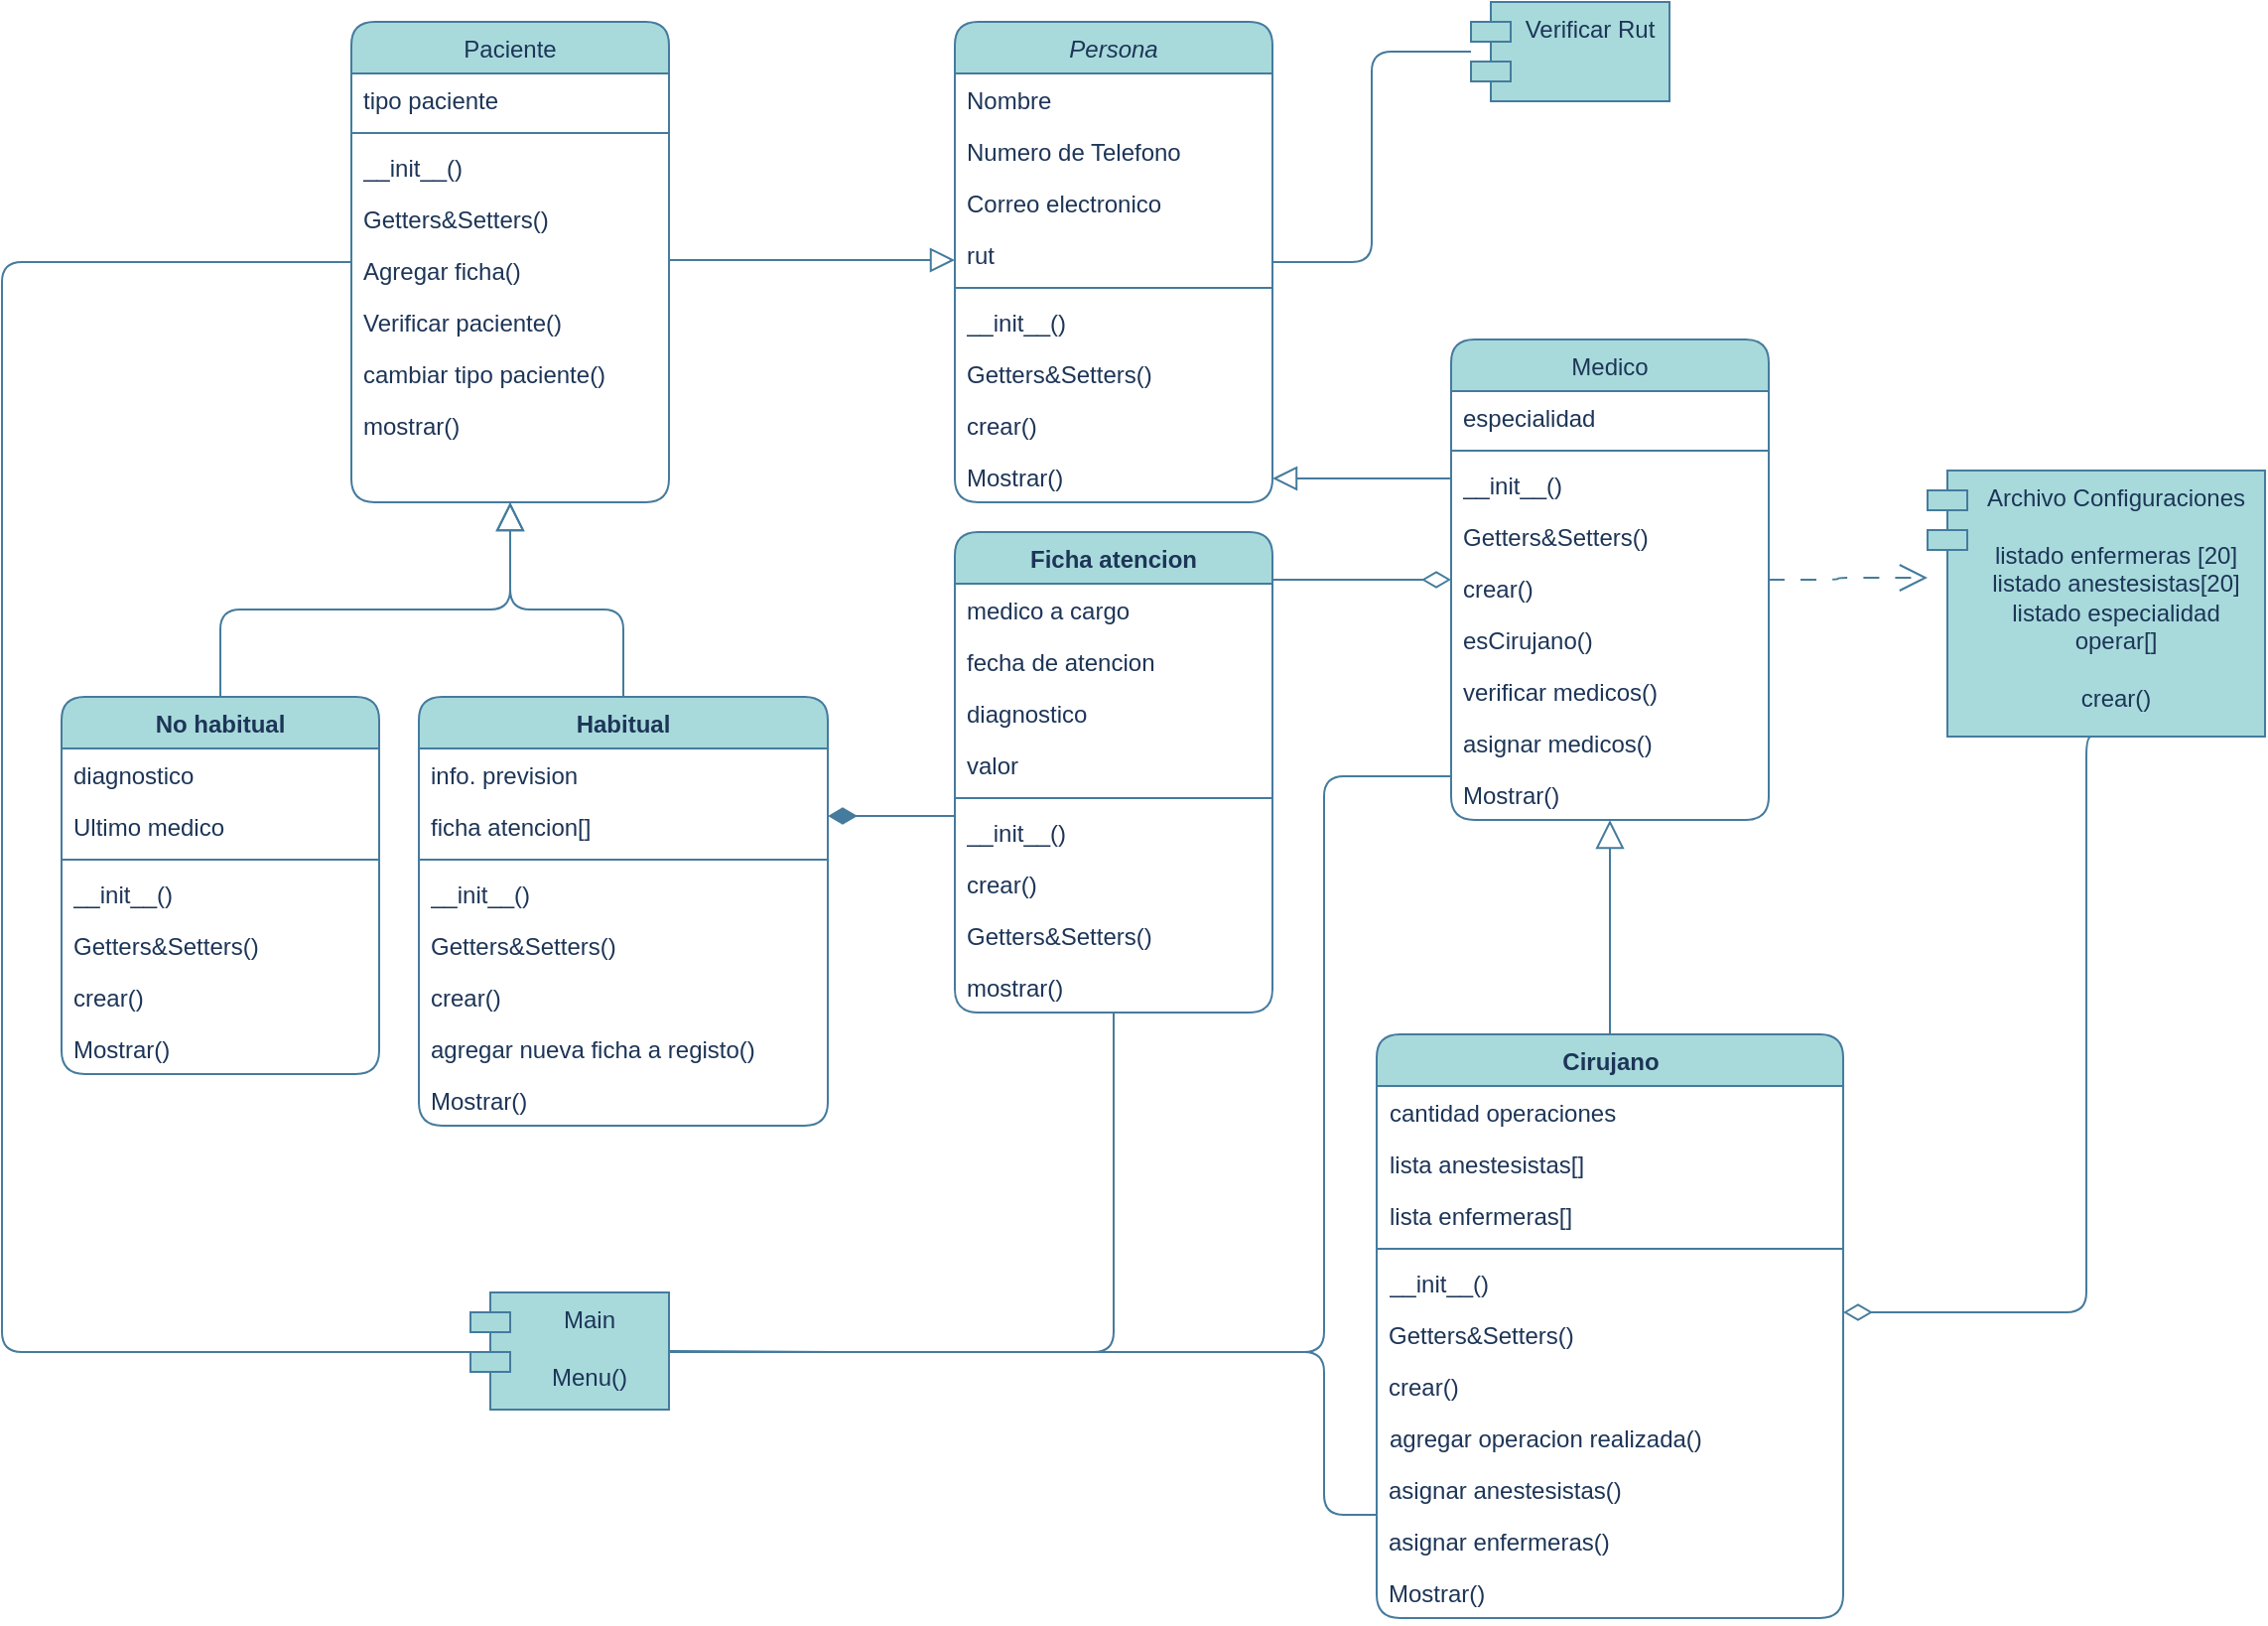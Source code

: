 <mxfile version="21.7.5" type="github">
  <diagram id="C5RBs43oDa-KdzZeNtuy" name="Page-1">
    <mxGraphModel dx="1687" dy="882" grid="1" gridSize="10" guides="1" tooltips="1" connect="1" arrows="1" fold="1" page="1" pageScale="1" pageWidth="1169" pageHeight="827" math="0" shadow="0">
      <root>
        <mxCell id="WIyWlLk6GJQsqaUBKTNV-0" />
        <mxCell id="WIyWlLk6GJQsqaUBKTNV-1" parent="WIyWlLk6GJQsqaUBKTNV-0" />
        <mxCell id="zkfFHV4jXpPFQw0GAbJ--0" value="Persona" style="swimlane;fontStyle=2;align=center;verticalAlign=top;childLayout=stackLayout;horizontal=1;startSize=26;horizontalStack=0;resizeParent=1;resizeLast=0;collapsible=1;marginBottom=0;rounded=1;shadow=0;strokeWidth=1;labelBackgroundColor=none;fillColor=#A8DADC;strokeColor=#457B9D;fontColor=#1D3557;" parent="WIyWlLk6GJQsqaUBKTNV-1" vertex="1">
          <mxGeometry x="490" y="20" width="160" height="242" as="geometry">
            <mxRectangle x="230" y="140" width="160" height="26" as="alternateBounds" />
          </mxGeometry>
        </mxCell>
        <mxCell id="zkfFHV4jXpPFQw0GAbJ--1" value="Nombre    " style="text;align=left;verticalAlign=top;spacingLeft=4;spacingRight=4;overflow=hidden;rotatable=0;points=[[0,0.5],[1,0.5]];portConstraint=eastwest;rounded=1;labelBackgroundColor=none;fontColor=#1D3557;" parent="zkfFHV4jXpPFQw0GAbJ--0" vertex="1">
          <mxGeometry y="26" width="160" height="26" as="geometry" />
        </mxCell>
        <mxCell id="zkfFHV4jXpPFQw0GAbJ--2" value="Numero de Telefono" style="text;align=left;verticalAlign=top;spacingLeft=4;spacingRight=4;overflow=hidden;rotatable=0;points=[[0,0.5],[1,0.5]];portConstraint=eastwest;rounded=1;shadow=0;html=0;labelBackgroundColor=none;fontColor=#1D3557;" parent="zkfFHV4jXpPFQw0GAbJ--0" vertex="1">
          <mxGeometry y="52" width="160" height="26" as="geometry" />
        </mxCell>
        <mxCell id="zkfFHV4jXpPFQw0GAbJ--3" value="Correo electronico" style="text;align=left;verticalAlign=top;spacingLeft=4;spacingRight=4;overflow=hidden;rotatable=0;points=[[0,0.5],[1,0.5]];portConstraint=eastwest;rounded=1;shadow=0;html=0;labelBackgroundColor=none;fontColor=#1D3557;" parent="zkfFHV4jXpPFQw0GAbJ--0" vertex="1">
          <mxGeometry y="78" width="160" height="26" as="geometry" />
        </mxCell>
        <mxCell id="pYKQOCuEUi8l5EbjjRSu-1" value="rut" style="text;align=left;verticalAlign=top;spacingLeft=4;spacingRight=4;overflow=hidden;rotatable=0;points=[[0,0.5],[1,0.5]];portConstraint=eastwest;rounded=1;labelBackgroundColor=none;fontColor=#1D3557;" parent="zkfFHV4jXpPFQw0GAbJ--0" vertex="1">
          <mxGeometry y="104" width="160" height="26" as="geometry" />
        </mxCell>
        <mxCell id="zkfFHV4jXpPFQw0GAbJ--4" value="" style="line;html=1;strokeWidth=1;align=left;verticalAlign=middle;spacingTop=-1;spacingLeft=3;spacingRight=3;rotatable=0;labelPosition=right;points=[];portConstraint=eastwest;rounded=1;labelBackgroundColor=none;fillColor=#A8DADC;strokeColor=#457B9D;fontColor=#1D3557;" parent="zkfFHV4jXpPFQw0GAbJ--0" vertex="1">
          <mxGeometry y="130" width="160" height="8" as="geometry" />
        </mxCell>
        <mxCell id="o-TECkfM5L4CXHWmOP0B-15" value="__init__()" style="text;strokeColor=none;fillColor=none;align=left;verticalAlign=top;spacingLeft=4;spacingRight=4;overflow=hidden;rotatable=0;points=[[0,0.5],[1,0.5]];portConstraint=eastwest;whiteSpace=wrap;html=1;rounded=1;labelBackgroundColor=none;fontColor=#1D3557;" vertex="1" parent="zkfFHV4jXpPFQw0GAbJ--0">
          <mxGeometry y="138" width="160" height="26" as="geometry" />
        </mxCell>
        <mxCell id="o-TECkfM5L4CXHWmOP0B-19" value="Getters&amp;Setters()" style="text;align=left;verticalAlign=top;spacingLeft=4;spacingRight=4;overflow=hidden;rotatable=0;points=[[0,0.5],[1,0.5]];portConstraint=eastwest;rounded=1;labelBackgroundColor=none;fontColor=#1D3557;" vertex="1" parent="zkfFHV4jXpPFQw0GAbJ--0">
          <mxGeometry y="164" width="160" height="26" as="geometry" />
        </mxCell>
        <mxCell id="pYKQOCuEUi8l5EbjjRSu-0" value="crear()" style="text;align=left;verticalAlign=top;spacingLeft=4;spacingRight=4;overflow=hidden;rotatable=0;points=[[0,0.5],[1,0.5]];portConstraint=eastwest;rounded=1;labelBackgroundColor=none;fontColor=#1D3557;" parent="zkfFHV4jXpPFQw0GAbJ--0" vertex="1">
          <mxGeometry y="190" width="160" height="26" as="geometry" />
        </mxCell>
        <mxCell id="zkfFHV4jXpPFQw0GAbJ--5" value="Mostrar()" style="text;align=left;verticalAlign=top;spacingLeft=4;spacingRight=4;overflow=hidden;rotatable=0;points=[[0,0.5],[1,0.5]];portConstraint=eastwest;rounded=1;labelBackgroundColor=none;fontColor=#1D3557;" parent="zkfFHV4jXpPFQw0GAbJ--0" vertex="1">
          <mxGeometry y="216" width="160" height="26" as="geometry" />
        </mxCell>
        <mxCell id="o-TECkfM5L4CXHWmOP0B-36" style="edgeStyle=orthogonalEdgeStyle;rounded=1;orthogonalLoop=1;jettySize=auto;html=1;strokeColor=#457B9D;fontColor=#1D3557;fillColor=#A8DADC;endArrow=none;endFill=0;" edge="1" parent="WIyWlLk6GJQsqaUBKTNV-1" source="zkfFHV4jXpPFQw0GAbJ--6" target="o-TECkfM5L4CXHWmOP0B-21">
          <mxGeometry relative="1" as="geometry">
            <Array as="points">
              <mxPoint x="10" y="141" />
              <mxPoint x="10" y="690" />
            </Array>
          </mxGeometry>
        </mxCell>
        <mxCell id="zkfFHV4jXpPFQw0GAbJ--6" value="Paciente" style="swimlane;fontStyle=0;align=center;verticalAlign=top;childLayout=stackLayout;horizontal=1;startSize=26;horizontalStack=0;resizeParent=1;resizeLast=0;collapsible=1;marginBottom=0;rounded=1;shadow=0;strokeWidth=1;labelBackgroundColor=none;fillColor=#A8DADC;strokeColor=#457B9D;fontColor=#1D3557;" parent="WIyWlLk6GJQsqaUBKTNV-1" vertex="1">
          <mxGeometry x="186" y="20" width="160" height="242" as="geometry">
            <mxRectangle x="130" y="380" width="160" height="26" as="alternateBounds" />
          </mxGeometry>
        </mxCell>
        <mxCell id="zkfFHV4jXpPFQw0GAbJ--7" value="tipo paciente" style="text;align=left;verticalAlign=top;spacingLeft=4;spacingRight=4;overflow=hidden;rotatable=0;points=[[0,0.5],[1,0.5]];portConstraint=eastwest;rounded=1;labelBackgroundColor=none;fontColor=#1D3557;" parent="zkfFHV4jXpPFQw0GAbJ--6" vertex="1">
          <mxGeometry y="26" width="160" height="26" as="geometry" />
        </mxCell>
        <mxCell id="zkfFHV4jXpPFQw0GAbJ--9" value="" style="line;html=1;strokeWidth=1;align=left;verticalAlign=middle;spacingTop=-1;spacingLeft=3;spacingRight=3;rotatable=0;labelPosition=right;points=[];portConstraint=eastwest;rounded=1;labelBackgroundColor=none;fillColor=#A8DADC;strokeColor=#457B9D;fontColor=#1D3557;" parent="zkfFHV4jXpPFQw0GAbJ--6" vertex="1">
          <mxGeometry y="52" width="160" height="8" as="geometry" />
        </mxCell>
        <mxCell id="o-TECkfM5L4CXHWmOP0B-6" value="__init__()" style="text;strokeColor=none;fillColor=none;align=left;verticalAlign=top;spacingLeft=4;spacingRight=4;overflow=hidden;rotatable=0;points=[[0,0.5],[1,0.5]];portConstraint=eastwest;whiteSpace=wrap;html=1;rounded=1;labelBackgroundColor=none;fontColor=#1D3557;" vertex="1" parent="zkfFHV4jXpPFQw0GAbJ--6">
          <mxGeometry y="60" width="160" height="26" as="geometry" />
        </mxCell>
        <mxCell id="o-TECkfM5L4CXHWmOP0B-5" value="Getters&amp;amp;Setters()" style="text;strokeColor=none;fillColor=none;align=left;verticalAlign=top;spacingLeft=4;spacingRight=4;overflow=hidden;rotatable=0;points=[[0,0.5],[1,0.5]];portConstraint=eastwest;whiteSpace=wrap;html=1;rounded=1;labelBackgroundColor=none;fontColor=#1D3557;" vertex="1" parent="zkfFHV4jXpPFQw0GAbJ--6">
          <mxGeometry y="86" width="160" height="26" as="geometry" />
        </mxCell>
        <mxCell id="o-TECkfM5L4CXHWmOP0B-3" value="Agregar ficha()" style="text;strokeColor=none;fillColor=none;align=left;verticalAlign=top;spacingLeft=4;spacingRight=4;overflow=hidden;rotatable=0;points=[[0,0.5],[1,0.5]];portConstraint=eastwest;whiteSpace=wrap;html=1;rounded=1;labelBackgroundColor=none;fontColor=#1D3557;" vertex="1" parent="zkfFHV4jXpPFQw0GAbJ--6">
          <mxGeometry y="112" width="160" height="26" as="geometry" />
        </mxCell>
        <mxCell id="o-TECkfM5L4CXHWmOP0B-4" value="Verificar paciente()" style="text;strokeColor=none;fillColor=none;align=left;verticalAlign=top;spacingLeft=4;spacingRight=4;overflow=hidden;rotatable=0;points=[[0,0.5],[1,0.5]];portConstraint=eastwest;whiteSpace=wrap;html=1;rounded=1;labelBackgroundColor=none;fontColor=#1D3557;" vertex="1" parent="zkfFHV4jXpPFQw0GAbJ--6">
          <mxGeometry y="138" width="160" height="26" as="geometry" />
        </mxCell>
        <mxCell id="o-TECkfM5L4CXHWmOP0B-2" value="cambiar tipo paciente()" style="text;strokeColor=none;fillColor=none;align=left;verticalAlign=top;spacingLeft=4;spacingRight=4;overflow=hidden;rotatable=0;points=[[0,0.5],[1,0.5]];portConstraint=eastwest;whiteSpace=wrap;html=1;rounded=1;labelBackgroundColor=none;fontColor=#1D3557;" vertex="1" parent="zkfFHV4jXpPFQw0GAbJ--6">
          <mxGeometry y="164" width="160" height="26" as="geometry" />
        </mxCell>
        <mxCell id="pYKQOCuEUi8l5EbjjRSu-11" value="mostrar()" style="text;strokeColor=none;fillColor=none;align=left;verticalAlign=top;spacingLeft=4;spacingRight=4;overflow=hidden;rotatable=0;points=[[0,0.5],[1,0.5]];portConstraint=eastwest;whiteSpace=wrap;html=1;rounded=1;labelBackgroundColor=none;fontColor=#1D3557;" parent="zkfFHV4jXpPFQw0GAbJ--6" vertex="1">
          <mxGeometry y="190" width="160" height="26" as="geometry" />
        </mxCell>
        <mxCell id="zkfFHV4jXpPFQw0GAbJ--12" value="" style="endArrow=block;endSize=10;endFill=0;shadow=0;strokeWidth=1;rounded=1;edgeStyle=elbowEdgeStyle;elbow=vertical;labelBackgroundColor=none;strokeColor=#457B9D;fontColor=default;" parent="WIyWlLk6GJQsqaUBKTNV-1" source="zkfFHV4jXpPFQw0GAbJ--6" target="zkfFHV4jXpPFQw0GAbJ--0" edge="1">
          <mxGeometry width="160" relative="1" as="geometry">
            <mxPoint x="356" y="203" as="sourcePoint" />
            <mxPoint x="356" y="203" as="targetPoint" />
            <Array as="points">
              <mxPoint x="410" y="140" />
              <mxPoint x="426" y="250" />
            </Array>
          </mxGeometry>
        </mxCell>
        <mxCell id="o-TECkfM5L4CXHWmOP0B-24" style="edgeStyle=orthogonalEdgeStyle;rounded=1;orthogonalLoop=1;jettySize=auto;html=1;strokeColor=#457B9D;fontColor=default;fillColor=#A8DADC;dashed=1;dashPattern=8 8;endArrow=open;endFill=0;endSize=12;labelBackgroundColor=none;" edge="1" parent="WIyWlLk6GJQsqaUBKTNV-1" source="zkfFHV4jXpPFQw0GAbJ--13" target="o-TECkfM5L4CXHWmOP0B-22">
          <mxGeometry relative="1" as="geometry">
            <Array as="points">
              <mxPoint x="935" y="301" />
              <mxPoint x="935" y="300" />
            </Array>
          </mxGeometry>
        </mxCell>
        <mxCell id="o-TECkfM5L4CXHWmOP0B-39" style="edgeStyle=orthogonalEdgeStyle;rounded=1;orthogonalLoop=1;jettySize=auto;html=1;strokeColor=#457B9D;fontColor=#1D3557;fillColor=#A8DADC;endArrow=none;endFill=0;" edge="1" parent="WIyWlLk6GJQsqaUBKTNV-1" source="zkfFHV4jXpPFQw0GAbJ--13" target="o-TECkfM5L4CXHWmOP0B-21">
          <mxGeometry relative="1" as="geometry">
            <Array as="points">
              <mxPoint x="676" y="400" />
              <mxPoint x="676" y="690" />
            </Array>
          </mxGeometry>
        </mxCell>
        <mxCell id="zkfFHV4jXpPFQw0GAbJ--13" value="Medico" style="swimlane;fontStyle=0;align=center;verticalAlign=top;childLayout=stackLayout;horizontal=1;startSize=26;horizontalStack=0;resizeParent=1;resizeLast=0;collapsible=1;marginBottom=0;rounded=1;shadow=0;strokeWidth=1;labelBackgroundColor=none;fillColor=#A8DADC;strokeColor=#457B9D;fontColor=#1D3557;" parent="WIyWlLk6GJQsqaUBKTNV-1" vertex="1">
          <mxGeometry x="740" y="180" width="160" height="242" as="geometry">
            <mxRectangle x="340" y="380" width="170" height="26" as="alternateBounds" />
          </mxGeometry>
        </mxCell>
        <mxCell id="zkfFHV4jXpPFQw0GAbJ--14" value="especialidad" style="text;align=left;verticalAlign=top;spacingLeft=4;spacingRight=4;overflow=hidden;rotatable=0;points=[[0,0.5],[1,0.5]];portConstraint=eastwest;rounded=1;labelBackgroundColor=none;fontColor=#1D3557;" parent="zkfFHV4jXpPFQw0GAbJ--13" vertex="1">
          <mxGeometry y="26" width="160" height="26" as="geometry" />
        </mxCell>
        <mxCell id="zkfFHV4jXpPFQw0GAbJ--15" value="" style="line;html=1;strokeWidth=1;align=left;verticalAlign=middle;spacingTop=-1;spacingLeft=3;spacingRight=3;rotatable=0;labelPosition=right;points=[];portConstraint=eastwest;rounded=1;labelBackgroundColor=none;fillColor=#A8DADC;strokeColor=#457B9D;fontColor=#1D3557;" parent="zkfFHV4jXpPFQw0GAbJ--13" vertex="1">
          <mxGeometry y="52" width="160" height="8" as="geometry" />
        </mxCell>
        <mxCell id="o-TECkfM5L4CXHWmOP0B-13" value="__init__()" style="text;strokeColor=none;fillColor=none;align=left;verticalAlign=top;spacingLeft=4;spacingRight=4;overflow=hidden;rotatable=0;points=[[0,0.5],[1,0.5]];portConstraint=eastwest;whiteSpace=wrap;html=1;rounded=1;labelBackgroundColor=none;fontColor=#1D3557;" vertex="1" parent="zkfFHV4jXpPFQw0GAbJ--13">
          <mxGeometry y="60" width="160" height="26" as="geometry" />
        </mxCell>
        <mxCell id="o-TECkfM5L4CXHWmOP0B-18" value="Getters&amp;Setters()" style="text;align=left;verticalAlign=top;spacingLeft=4;spacingRight=4;overflow=hidden;rotatable=0;points=[[0,0.5],[1,0.5]];portConstraint=eastwest;rounded=1;labelBackgroundColor=none;fontColor=#1D3557;" vertex="1" parent="zkfFHV4jXpPFQw0GAbJ--13">
          <mxGeometry y="86" width="160" height="26" as="geometry" />
        </mxCell>
        <mxCell id="pYKQOCuEUi8l5EbjjRSu-61" value="crear()" style="text;align=left;verticalAlign=top;spacingLeft=4;spacingRight=4;overflow=hidden;rotatable=0;points=[[0,0.5],[1,0.5]];portConstraint=eastwest;rounded=1;labelBackgroundColor=none;fontColor=#1D3557;" parent="zkfFHV4jXpPFQw0GAbJ--13" vertex="1">
          <mxGeometry y="112" width="160" height="26" as="geometry" />
        </mxCell>
        <mxCell id="pYKQOCuEUi8l5EbjjRSu-53" value="esCirujano()" style="text;strokeColor=none;fillColor=none;align=left;verticalAlign=top;spacingLeft=4;spacingRight=4;overflow=hidden;rotatable=0;points=[[0,0.5],[1,0.5]];portConstraint=eastwest;whiteSpace=wrap;html=1;rounded=1;labelBackgroundColor=none;fontColor=#1D3557;" parent="zkfFHV4jXpPFQw0GAbJ--13" vertex="1">
          <mxGeometry y="138" width="160" height="26" as="geometry" />
        </mxCell>
        <mxCell id="o-TECkfM5L4CXHWmOP0B-25" value="verificar medicos()" style="text;align=left;verticalAlign=top;spacingLeft=4;spacingRight=4;overflow=hidden;rotatable=0;points=[[0,0.5],[1,0.5]];portConstraint=eastwest;rounded=1;labelBackgroundColor=none;fontColor=#1D3557;" vertex="1" parent="zkfFHV4jXpPFQw0GAbJ--13">
          <mxGeometry y="164" width="160" height="26" as="geometry" />
        </mxCell>
        <mxCell id="o-TECkfM5L4CXHWmOP0B-26" value="asignar medicos()" style="text;align=left;verticalAlign=top;spacingLeft=4;spacingRight=4;overflow=hidden;rotatable=0;points=[[0,0.5],[1,0.5]];portConstraint=eastwest;rounded=1;labelBackgroundColor=none;fontColor=#1D3557;" vertex="1" parent="zkfFHV4jXpPFQw0GAbJ--13">
          <mxGeometry y="190" width="160" height="26" as="geometry" />
        </mxCell>
        <mxCell id="pYKQOCuEUi8l5EbjjRSu-55" value="Mostrar()" style="text;align=left;verticalAlign=top;spacingLeft=4;spacingRight=4;overflow=hidden;rotatable=0;points=[[0,0.5],[1,0.5]];portConstraint=eastwest;rounded=1;labelBackgroundColor=none;fontColor=#1D3557;" parent="zkfFHV4jXpPFQw0GAbJ--13" vertex="1">
          <mxGeometry y="216" width="160" height="26" as="geometry" />
        </mxCell>
        <mxCell id="zkfFHV4jXpPFQw0GAbJ--16" value="" style="endArrow=block;endSize=10;endFill=0;shadow=0;strokeWidth=1;rounded=1;edgeStyle=elbowEdgeStyle;elbow=vertical;labelBackgroundColor=none;strokeColor=#457B9D;fontColor=default;" parent="WIyWlLk6GJQsqaUBKTNV-1" source="zkfFHV4jXpPFQw0GAbJ--13" target="zkfFHV4jXpPFQw0GAbJ--0" edge="1">
          <mxGeometry width="160" relative="1" as="geometry">
            <mxPoint x="366" y="373" as="sourcePoint" />
            <mxPoint x="466" y="271" as="targetPoint" />
            <Array as="points">
              <mxPoint x="696" y="250" />
            </Array>
          </mxGeometry>
        </mxCell>
        <mxCell id="pYKQOCuEUi8l5EbjjRSu-48" style="edgeStyle=orthogonalEdgeStyle;rounded=1;orthogonalLoop=1;jettySize=auto;html=1;endArrow=diamondThin;endFill=0;strokeWidth=1;startArrow=none;startFill=0;labelBackgroundColor=none;strokeColor=#457B9D;fontColor=default;endSize=12;" parent="WIyWlLk6GJQsqaUBKTNV-1" source="pYKQOCuEUi8l5EbjjRSu-8" target="zkfFHV4jXpPFQw0GAbJ--13" edge="1">
          <mxGeometry relative="1" as="geometry">
            <Array as="points">
              <mxPoint x="680" y="301" />
              <mxPoint x="680" y="301" />
            </Array>
          </mxGeometry>
        </mxCell>
        <mxCell id="pYKQOCuEUi8l5EbjjRSu-51" style="edgeStyle=orthogonalEdgeStyle;rounded=1;orthogonalLoop=1;jettySize=auto;html=1;endArrow=diamondThin;endFill=1;labelBackgroundColor=none;strokeColor=#457B9D;fontColor=default;endSize=12;" parent="WIyWlLk6GJQsqaUBKTNV-1" source="pYKQOCuEUi8l5EbjjRSu-8" target="pYKQOCuEUi8l5EbjjRSu-20" edge="1">
          <mxGeometry relative="1" as="geometry">
            <Array as="points">
              <mxPoint x="430" y="420" />
              <mxPoint x="430" y="420" />
            </Array>
          </mxGeometry>
        </mxCell>
        <mxCell id="o-TECkfM5L4CXHWmOP0B-37" style="edgeStyle=orthogonalEdgeStyle;rounded=1;orthogonalLoop=1;jettySize=auto;html=1;entryX=1;entryY=0.5;entryDx=0;entryDy=0;strokeColor=#457B9D;fontColor=#1D3557;fillColor=#A8DADC;endArrow=none;endFill=0;" edge="1" parent="WIyWlLk6GJQsqaUBKTNV-1" source="pYKQOCuEUi8l5EbjjRSu-8" target="o-TECkfM5L4CXHWmOP0B-21">
          <mxGeometry relative="1" as="geometry">
            <Array as="points">
              <mxPoint x="570" y="690" />
              <mxPoint x="418" y="690" />
            </Array>
          </mxGeometry>
        </mxCell>
        <mxCell id="pYKQOCuEUi8l5EbjjRSu-8" value="Ficha atencion" style="swimlane;fontStyle=1;align=center;verticalAlign=top;childLayout=stackLayout;horizontal=1;startSize=26;horizontalStack=0;resizeParent=1;resizeParentMax=0;resizeLast=0;collapsible=1;marginBottom=0;whiteSpace=wrap;html=1;rounded=1;labelBackgroundColor=none;fillColor=#A8DADC;strokeColor=#457B9D;fontColor=#1D3557;" parent="WIyWlLk6GJQsqaUBKTNV-1" vertex="1">
          <mxGeometry x="490" y="277" width="160" height="242" as="geometry" />
        </mxCell>
        <mxCell id="pYKQOCuEUi8l5EbjjRSu-9" value="medico a cargo" style="text;strokeColor=none;fillColor=none;align=left;verticalAlign=top;spacingLeft=4;spacingRight=4;overflow=hidden;rotatable=0;points=[[0,0.5],[1,0.5]];portConstraint=eastwest;whiteSpace=wrap;html=1;rounded=1;labelBackgroundColor=none;fontColor=#1D3557;" parent="pYKQOCuEUi8l5EbjjRSu-8" vertex="1">
          <mxGeometry y="26" width="160" height="26" as="geometry" />
        </mxCell>
        <mxCell id="pYKQOCuEUi8l5EbjjRSu-14" value="fecha de atencion" style="text;align=left;verticalAlign=top;spacingLeft=4;spacingRight=4;overflow=hidden;rotatable=0;points=[[0,0.5],[1,0.5]];portConstraint=eastwest;rounded=1;labelBackgroundColor=none;fontColor=#1D3557;" parent="pYKQOCuEUi8l5EbjjRSu-8" vertex="1">
          <mxGeometry y="52" width="160" height="26" as="geometry" />
        </mxCell>
        <mxCell id="pYKQOCuEUi8l5EbjjRSu-15" value="diagnostico" style="text;align=left;verticalAlign=top;spacingLeft=4;spacingRight=4;overflow=hidden;rotatable=0;points=[[0,0.5],[1,0.5]];portConstraint=eastwest;rounded=1;labelBackgroundColor=none;fontColor=#1D3557;" parent="pYKQOCuEUi8l5EbjjRSu-8" vertex="1">
          <mxGeometry y="78" width="160" height="26" as="geometry" />
        </mxCell>
        <mxCell id="pYKQOCuEUi8l5EbjjRSu-13" value="valor" style="text;align=left;verticalAlign=top;spacingLeft=4;spacingRight=4;overflow=hidden;rotatable=0;points=[[0,0.5],[1,0.5]];portConstraint=eastwest;rounded=1;labelBackgroundColor=none;fontColor=#1D3557;" parent="pYKQOCuEUi8l5EbjjRSu-8" vertex="1">
          <mxGeometry y="104" width="160" height="26" as="geometry" />
        </mxCell>
        <mxCell id="pYKQOCuEUi8l5EbjjRSu-10" value="" style="line;strokeWidth=1;fillColor=none;align=left;verticalAlign=middle;spacingTop=-1;spacingLeft=3;spacingRight=3;rotatable=0;labelPosition=right;points=[];portConstraint=eastwest;strokeColor=#457B9D;rounded=1;labelBackgroundColor=none;fontColor=#1D3557;" parent="pYKQOCuEUi8l5EbjjRSu-8" vertex="1">
          <mxGeometry y="130" width="160" height="8" as="geometry" />
        </mxCell>
        <mxCell id="o-TECkfM5L4CXHWmOP0B-12" value="__init__()" style="text;strokeColor=none;fillColor=none;align=left;verticalAlign=top;spacingLeft=4;spacingRight=4;overflow=hidden;rotatable=0;points=[[0,0.5],[1,0.5]];portConstraint=eastwest;whiteSpace=wrap;html=1;rounded=1;labelBackgroundColor=none;fontColor=#1D3557;" vertex="1" parent="pYKQOCuEUi8l5EbjjRSu-8">
          <mxGeometry y="138" width="160" height="26" as="geometry" />
        </mxCell>
        <mxCell id="pYKQOCuEUi8l5EbjjRSu-12" value="crear()" style="text;align=left;verticalAlign=top;spacingLeft=4;spacingRight=4;overflow=hidden;rotatable=0;points=[[0,0.5],[1,0.5]];portConstraint=eastwest;rounded=1;labelBackgroundColor=none;fontColor=#1D3557;" parent="pYKQOCuEUi8l5EbjjRSu-8" vertex="1">
          <mxGeometry y="164" width="160" height="26" as="geometry" />
        </mxCell>
        <mxCell id="o-TECkfM5L4CXHWmOP0B-17" value="Getters&amp;Setters()" style="text;align=left;verticalAlign=top;spacingLeft=4;spacingRight=4;overflow=hidden;rotatable=0;points=[[0,0.5],[1,0.5]];portConstraint=eastwest;rounded=1;labelBackgroundColor=none;fontColor=#1D3557;" vertex="1" parent="pYKQOCuEUi8l5EbjjRSu-8">
          <mxGeometry y="190" width="160" height="26" as="geometry" />
        </mxCell>
        <mxCell id="o-TECkfM5L4CXHWmOP0B-1" value="mostrar()" style="text;strokeColor=none;fillColor=none;align=left;verticalAlign=top;spacingLeft=4;spacingRight=4;overflow=hidden;rotatable=0;points=[[0,0.5],[1,0.5]];portConstraint=eastwest;whiteSpace=wrap;html=1;rounded=1;labelBackgroundColor=none;fontColor=#1D3557;" vertex="1" parent="pYKQOCuEUi8l5EbjjRSu-8">
          <mxGeometry y="216" width="160" height="26" as="geometry" />
        </mxCell>
        <mxCell id="o-TECkfM5L4CXHWmOP0B-41" style="edgeStyle=orthogonalEdgeStyle;rounded=1;orthogonalLoop=1;jettySize=auto;html=1;strokeColor=#457B9D;fontColor=#1D3557;fillColor=#A8DADC;endSize=12;endArrow=block;endFill=0;" edge="1" parent="WIyWlLk6GJQsqaUBKTNV-1" source="pYKQOCuEUi8l5EbjjRSu-16" target="zkfFHV4jXpPFQw0GAbJ--6">
          <mxGeometry relative="1" as="geometry" />
        </mxCell>
        <mxCell id="pYKQOCuEUi8l5EbjjRSu-16" value="No habitual" style="swimlane;fontStyle=1;align=center;verticalAlign=top;childLayout=stackLayout;horizontal=1;startSize=26;horizontalStack=0;resizeParent=1;resizeParentMax=0;resizeLast=0;collapsible=1;marginBottom=0;whiteSpace=wrap;html=1;rounded=1;labelBackgroundColor=none;fillColor=#A8DADC;strokeColor=#457B9D;fontColor=#1D3557;" parent="WIyWlLk6GJQsqaUBKTNV-1" vertex="1">
          <mxGeometry x="40" y="360" width="160" height="190" as="geometry" />
        </mxCell>
        <mxCell id="pYKQOCuEUi8l5EbjjRSu-17" value="diagnostico" style="text;strokeColor=none;fillColor=none;align=left;verticalAlign=top;spacingLeft=4;spacingRight=4;overflow=hidden;rotatable=0;points=[[0,0.5],[1,0.5]];portConstraint=eastwest;whiteSpace=wrap;html=1;rounded=1;labelBackgroundColor=none;fontColor=#1D3557;" parent="pYKQOCuEUi8l5EbjjRSu-16" vertex="1">
          <mxGeometry y="26" width="160" height="26" as="geometry" />
        </mxCell>
        <mxCell id="pYKQOCuEUi8l5EbjjRSu-42" value="Ultimo medico" style="text;strokeColor=none;fillColor=none;align=left;verticalAlign=top;spacingLeft=4;spacingRight=4;overflow=hidden;rotatable=0;points=[[0,0.5],[1,0.5]];portConstraint=eastwest;whiteSpace=wrap;html=1;rounded=1;labelBackgroundColor=none;fontColor=#1D3557;" parent="pYKQOCuEUi8l5EbjjRSu-16" vertex="1">
          <mxGeometry y="52" width="160" height="26" as="geometry" />
        </mxCell>
        <mxCell id="pYKQOCuEUi8l5EbjjRSu-18" value="" style="line;strokeWidth=1;fillColor=none;align=left;verticalAlign=middle;spacingTop=-1;spacingLeft=3;spacingRight=3;rotatable=0;labelPosition=right;points=[];portConstraint=eastwest;strokeColor=#457B9D;rounded=1;labelBackgroundColor=none;fontColor=#1D3557;" parent="pYKQOCuEUi8l5EbjjRSu-16" vertex="1">
          <mxGeometry y="78" width="160" height="8" as="geometry" />
        </mxCell>
        <mxCell id="o-TECkfM5L4CXHWmOP0B-9" value="__init__()" style="text;strokeColor=none;fillColor=none;align=left;verticalAlign=top;spacingLeft=4;spacingRight=4;overflow=hidden;rotatable=0;points=[[0,0.5],[1,0.5]];portConstraint=eastwest;whiteSpace=wrap;html=1;rounded=1;labelBackgroundColor=none;fontColor=#1D3557;" vertex="1" parent="pYKQOCuEUi8l5EbjjRSu-16">
          <mxGeometry y="86" width="160" height="26" as="geometry" />
        </mxCell>
        <mxCell id="pYKQOCuEUi8l5EbjjRSu-70" value="Getters&amp;Setters()" style="text;align=left;verticalAlign=top;spacingLeft=4;spacingRight=4;overflow=hidden;rotatable=0;points=[[0,0.5],[1,0.5]];portConstraint=eastwest;rounded=1;labelBackgroundColor=none;fontColor=#1D3557;" parent="pYKQOCuEUi8l5EbjjRSu-16" vertex="1">
          <mxGeometry y="112" width="160" height="26" as="geometry" />
        </mxCell>
        <mxCell id="pYKQOCuEUi8l5EbjjRSu-59" value="crear()" style="text;align=left;verticalAlign=top;spacingLeft=4;spacingRight=4;overflow=hidden;rotatable=0;points=[[0,0.5],[1,0.5]];portConstraint=eastwest;rounded=1;labelBackgroundColor=none;fontColor=#1D3557;" parent="pYKQOCuEUi8l5EbjjRSu-16" vertex="1">
          <mxGeometry y="138" width="160" height="26" as="geometry" />
        </mxCell>
        <mxCell id="pYKQOCuEUi8l5EbjjRSu-57" value="Mostrar()" style="text;align=left;verticalAlign=top;spacingLeft=4;spacingRight=4;overflow=hidden;rotatable=0;points=[[0,0.5],[1,0.5]];portConstraint=eastwest;rounded=1;labelBackgroundColor=none;fontColor=#1D3557;" parent="pYKQOCuEUi8l5EbjjRSu-16" vertex="1">
          <mxGeometry y="164" width="160" height="26" as="geometry" />
        </mxCell>
        <mxCell id="o-TECkfM5L4CXHWmOP0B-42" style="edgeStyle=orthogonalEdgeStyle;rounded=1;orthogonalLoop=1;jettySize=auto;html=1;strokeColor=#457B9D;fontColor=#1D3557;fillColor=#A8DADC;endArrow=block;endFill=0;endSize=12;" edge="1" parent="WIyWlLk6GJQsqaUBKTNV-1" source="pYKQOCuEUi8l5EbjjRSu-20" target="zkfFHV4jXpPFQw0GAbJ--6">
          <mxGeometry relative="1" as="geometry" />
        </mxCell>
        <mxCell id="pYKQOCuEUi8l5EbjjRSu-20" value="Habitual" style="swimlane;fontStyle=1;align=center;verticalAlign=top;childLayout=stackLayout;horizontal=1;startSize=26;horizontalStack=0;resizeParent=1;resizeParentMax=0;resizeLast=0;collapsible=1;marginBottom=0;whiteSpace=wrap;html=1;rounded=1;labelBackgroundColor=none;fillColor=#A8DADC;strokeColor=#457B9D;fontColor=#1D3557;" parent="WIyWlLk6GJQsqaUBKTNV-1" vertex="1">
          <mxGeometry x="220" y="360" width="206" height="216" as="geometry" />
        </mxCell>
        <mxCell id="pYKQOCuEUi8l5EbjjRSu-21" value="info. prevision" style="text;strokeColor=none;fillColor=none;align=left;verticalAlign=top;spacingLeft=4;spacingRight=4;overflow=hidden;rotatable=0;points=[[0,0.5],[1,0.5]];portConstraint=eastwest;whiteSpace=wrap;html=1;rounded=1;labelBackgroundColor=none;fontColor=#1D3557;" parent="pYKQOCuEUi8l5EbjjRSu-20" vertex="1">
          <mxGeometry y="26" width="206" height="26" as="geometry" />
        </mxCell>
        <mxCell id="pYKQOCuEUi8l5EbjjRSu-52" value="ficha atencion[]" style="text;strokeColor=none;fillColor=none;align=left;verticalAlign=top;spacingLeft=4;spacingRight=4;overflow=hidden;rotatable=0;points=[[0,0.5],[1,0.5]];portConstraint=eastwest;whiteSpace=wrap;html=1;rounded=1;labelBackgroundColor=none;fontColor=#1D3557;" parent="pYKQOCuEUi8l5EbjjRSu-20" vertex="1">
          <mxGeometry y="52" width="206" height="26" as="geometry" />
        </mxCell>
        <mxCell id="pYKQOCuEUi8l5EbjjRSu-22" value="" style="line;strokeWidth=1;fillColor=none;align=left;verticalAlign=middle;spacingTop=-1;spacingLeft=3;spacingRight=3;rotatable=0;labelPosition=right;points=[];portConstraint=eastwest;strokeColor=#457B9D;rounded=1;labelBackgroundColor=none;fontColor=#1D3557;" parent="pYKQOCuEUi8l5EbjjRSu-20" vertex="1">
          <mxGeometry y="78" width="206" height="8" as="geometry" />
        </mxCell>
        <mxCell id="o-TECkfM5L4CXHWmOP0B-8" value="__init__()" style="text;strokeColor=none;fillColor=none;align=left;verticalAlign=top;spacingLeft=4;spacingRight=4;overflow=hidden;rotatable=0;points=[[0,0.5],[1,0.5]];portConstraint=eastwest;whiteSpace=wrap;html=1;rounded=1;labelBackgroundColor=none;fontColor=#1D3557;" vertex="1" parent="pYKQOCuEUi8l5EbjjRSu-20">
          <mxGeometry y="86" width="206" height="26" as="geometry" />
        </mxCell>
        <mxCell id="pYKQOCuEUi8l5EbjjRSu-71" value="Getters&amp;Setters()" style="text;align=left;verticalAlign=top;spacingLeft=4;spacingRight=4;overflow=hidden;rotatable=0;points=[[0,0.5],[1,0.5]];portConstraint=eastwest;rounded=1;labelBackgroundColor=none;fontColor=#1D3557;" parent="pYKQOCuEUi8l5EbjjRSu-20" vertex="1">
          <mxGeometry y="112" width="206" height="26" as="geometry" />
        </mxCell>
        <mxCell id="pYKQOCuEUi8l5EbjjRSu-60" value="crear()" style="text;align=left;verticalAlign=top;spacingLeft=4;spacingRight=4;overflow=hidden;rotatable=0;points=[[0,0.5],[1,0.5]];portConstraint=eastwest;rounded=1;labelBackgroundColor=none;fontColor=#1D3557;" parent="pYKQOCuEUi8l5EbjjRSu-20" vertex="1">
          <mxGeometry y="138" width="206" height="26" as="geometry" />
        </mxCell>
        <mxCell id="pYKQOCuEUi8l5EbjjRSu-67" value="agregar nueva ficha a registo()" style="text;align=left;verticalAlign=top;spacingLeft=4;spacingRight=4;overflow=hidden;rotatable=0;points=[[0,0.5],[1,0.5]];portConstraint=eastwest;rounded=1;labelBackgroundColor=none;fontColor=#1D3557;" parent="pYKQOCuEUi8l5EbjjRSu-20" vertex="1">
          <mxGeometry y="164" width="206" height="26" as="geometry" />
        </mxCell>
        <mxCell id="pYKQOCuEUi8l5EbjjRSu-58" value="Mostrar()" style="text;align=left;verticalAlign=top;spacingLeft=4;spacingRight=4;overflow=hidden;rotatable=0;points=[[0,0.5],[1,0.5]];portConstraint=eastwest;rounded=1;labelBackgroundColor=none;fontColor=#1D3557;" parent="pYKQOCuEUi8l5EbjjRSu-20" vertex="1">
          <mxGeometry y="190" width="206" height="26" as="geometry" />
        </mxCell>
        <mxCell id="pYKQOCuEUi8l5EbjjRSu-41" style="edgeStyle=orthogonalEdgeStyle;rounded=1;orthogonalLoop=1;jettySize=auto;html=1;endArrow=block;endFill=0;labelBackgroundColor=none;strokeColor=#457B9D;fontColor=default;endSize=12;" parent="WIyWlLk6GJQsqaUBKTNV-1" source="pYKQOCuEUi8l5EbjjRSu-32" target="zkfFHV4jXpPFQw0GAbJ--13" edge="1">
          <mxGeometry relative="1" as="geometry" />
        </mxCell>
        <mxCell id="o-TECkfM5L4CXHWmOP0B-38" style="edgeStyle=orthogonalEdgeStyle;rounded=1;orthogonalLoop=1;jettySize=auto;html=1;strokeColor=#457B9D;fontColor=#1D3557;fillColor=#A8DADC;endArrow=none;endFill=0;" edge="1" parent="WIyWlLk6GJQsqaUBKTNV-1" source="pYKQOCuEUi8l5EbjjRSu-32" target="o-TECkfM5L4CXHWmOP0B-21">
          <mxGeometry relative="1" as="geometry">
            <Array as="points">
              <mxPoint x="676" y="772" />
              <mxPoint x="676" y="690" />
            </Array>
          </mxGeometry>
        </mxCell>
        <mxCell id="pYKQOCuEUi8l5EbjjRSu-32" value="Cirujano" style="swimlane;fontStyle=1;align=center;verticalAlign=top;childLayout=stackLayout;horizontal=1;startSize=26;horizontalStack=0;resizeParent=1;resizeParentMax=0;resizeLast=0;collapsible=1;marginBottom=0;whiteSpace=wrap;html=1;rounded=1;labelBackgroundColor=none;fillColor=#A8DADC;strokeColor=#457B9D;fontColor=#1D3557;" parent="WIyWlLk6GJQsqaUBKTNV-1" vertex="1">
          <mxGeometry x="702.5" y="530" width="235" height="294" as="geometry" />
        </mxCell>
        <mxCell id="pYKQOCuEUi8l5EbjjRSu-33" value="cantidad operaciones" style="text;strokeColor=none;fillColor=none;align=left;verticalAlign=top;spacingLeft=4;spacingRight=4;overflow=hidden;rotatable=0;points=[[0,0.5],[1,0.5]];portConstraint=eastwest;whiteSpace=wrap;html=1;rounded=1;labelBackgroundColor=none;fontColor=#1D3557;" parent="pYKQOCuEUi8l5EbjjRSu-32" vertex="1">
          <mxGeometry y="26" width="235" height="26" as="geometry" />
        </mxCell>
        <mxCell id="pYKQOCuEUi8l5EbjjRSu-43" value="lista anestesistas[]" style="text;strokeColor=none;fillColor=none;align=left;verticalAlign=top;spacingLeft=4;spacingRight=4;overflow=hidden;rotatable=0;points=[[0,0.5],[1,0.5]];portConstraint=eastwest;whiteSpace=wrap;html=1;rounded=1;labelBackgroundColor=none;fontColor=#1D3557;" parent="pYKQOCuEUi8l5EbjjRSu-32" vertex="1">
          <mxGeometry y="52" width="235" height="26" as="geometry" />
        </mxCell>
        <mxCell id="pYKQOCuEUi8l5EbjjRSu-44" value="lista enfermeras[]" style="text;strokeColor=none;fillColor=none;align=left;verticalAlign=top;spacingLeft=4;spacingRight=4;overflow=hidden;rotatable=0;points=[[0,0.5],[1,0.5]];portConstraint=eastwest;whiteSpace=wrap;html=1;rounded=1;labelBackgroundColor=none;fontColor=#1D3557;" parent="pYKQOCuEUi8l5EbjjRSu-32" vertex="1">
          <mxGeometry y="78" width="235" height="26" as="geometry" />
        </mxCell>
        <mxCell id="pYKQOCuEUi8l5EbjjRSu-34" value="" style="line;strokeWidth=1;fillColor=none;align=left;verticalAlign=middle;spacingTop=-1;spacingLeft=3;spacingRight=3;rotatable=0;labelPosition=right;points=[];portConstraint=eastwest;strokeColor=#457B9D;rounded=1;labelBackgroundColor=none;fontColor=#1D3557;" parent="pYKQOCuEUi8l5EbjjRSu-32" vertex="1">
          <mxGeometry y="104" width="235" height="8" as="geometry" />
        </mxCell>
        <mxCell id="o-TECkfM5L4CXHWmOP0B-10" value="__init__()" style="text;strokeColor=none;fillColor=none;align=left;verticalAlign=top;spacingLeft=4;spacingRight=4;overflow=hidden;rotatable=0;points=[[0,0.5],[1,0.5]];portConstraint=eastwest;whiteSpace=wrap;html=1;rounded=1;labelBackgroundColor=none;fontColor=#1D3557;" vertex="1" parent="pYKQOCuEUi8l5EbjjRSu-32">
          <mxGeometry y="112" width="235" height="26" as="geometry" />
        </mxCell>
        <mxCell id="o-TECkfM5L4CXHWmOP0B-16" value="Getters&amp;Setters()" style="text;align=left;verticalAlign=top;spacingLeft=4;spacingRight=4;overflow=hidden;rotatable=0;points=[[0,0.5],[1,0.5]];portConstraint=eastwest;rounded=1;labelBackgroundColor=none;fontColor=#1D3557;" vertex="1" parent="pYKQOCuEUi8l5EbjjRSu-32">
          <mxGeometry y="138" width="235" height="26" as="geometry" />
        </mxCell>
        <mxCell id="pYKQOCuEUi8l5EbjjRSu-62" value="crear()" style="text;align=left;verticalAlign=top;spacingLeft=4;spacingRight=4;overflow=hidden;rotatable=0;points=[[0,0.5],[1,0.5]];portConstraint=eastwest;rounded=1;labelBackgroundColor=none;fontColor=#1D3557;" parent="pYKQOCuEUi8l5EbjjRSu-32" vertex="1">
          <mxGeometry y="164" width="235" height="26" as="geometry" />
        </mxCell>
        <mxCell id="pYKQOCuEUi8l5EbjjRSu-35" value="agregar operacion realizada()" style="text;strokeColor=none;fillColor=none;align=left;verticalAlign=top;spacingLeft=4;spacingRight=4;overflow=hidden;rotatable=0;points=[[0,0.5],[1,0.5]];portConstraint=eastwest;whiteSpace=wrap;html=1;rounded=1;labelBackgroundColor=none;fontColor=#1D3557;" parent="pYKQOCuEUi8l5EbjjRSu-32" vertex="1">
          <mxGeometry y="190" width="235" height="26" as="geometry" />
        </mxCell>
        <mxCell id="pYKQOCuEUi8l5EbjjRSu-65" value="asignar anestesistas()" style="text;align=left;verticalAlign=top;spacingLeft=4;spacingRight=4;overflow=hidden;rotatable=0;points=[[0,0.5],[1,0.5]];portConstraint=eastwest;rounded=1;labelBackgroundColor=none;fontColor=#1D3557;" parent="pYKQOCuEUi8l5EbjjRSu-32" vertex="1">
          <mxGeometry y="216" width="235" height="26" as="geometry" />
        </mxCell>
        <mxCell id="pYKQOCuEUi8l5EbjjRSu-66" value="asignar enfermeras()" style="text;align=left;verticalAlign=top;spacingLeft=4;spacingRight=4;overflow=hidden;rotatable=0;points=[[0,0.5],[1,0.5]];portConstraint=eastwest;rounded=1;labelBackgroundColor=none;fontColor=#1D3557;" parent="pYKQOCuEUi8l5EbjjRSu-32" vertex="1">
          <mxGeometry y="242" width="235" height="26" as="geometry" />
        </mxCell>
        <mxCell id="pYKQOCuEUi8l5EbjjRSu-56" value="Mostrar()" style="text;align=left;verticalAlign=top;spacingLeft=4;spacingRight=4;overflow=hidden;rotatable=0;points=[[0,0.5],[1,0.5]];portConstraint=eastwest;rounded=1;labelBackgroundColor=none;fontColor=#1D3557;" parent="pYKQOCuEUi8l5EbjjRSu-32" vertex="1">
          <mxGeometry y="268" width="235" height="26" as="geometry" />
        </mxCell>
        <mxCell id="o-TECkfM5L4CXHWmOP0B-30" style="edgeStyle=orthogonalEdgeStyle;rounded=1;orthogonalLoop=1;jettySize=auto;html=1;strokeColor=#457B9D;fontColor=default;fillColor=#A8DADC;endArrow=none;endFill=0;labelBackgroundColor=none;" edge="1" parent="WIyWlLk6GJQsqaUBKTNV-1" source="o-TECkfM5L4CXHWmOP0B-20" target="zkfFHV4jXpPFQw0GAbJ--0">
          <mxGeometry relative="1" as="geometry" />
        </mxCell>
        <mxCell id="o-TECkfM5L4CXHWmOP0B-20" value="Verificar Rut" style="shape=module;align=left;spacingLeft=20;align=center;verticalAlign=top;whiteSpace=wrap;html=1;strokeColor=#457B9D;fontColor=#1D3557;fillColor=#A8DADC;labelBackgroundColor=none;rounded=1;" vertex="1" parent="WIyWlLk6GJQsqaUBKTNV-1">
          <mxGeometry x="750" y="10" width="100" height="50" as="geometry" />
        </mxCell>
        <mxCell id="o-TECkfM5L4CXHWmOP0B-21" value="Main&lt;br&gt;&lt;br&gt;Menu()" style="shape=module;align=left;spacingLeft=20;align=center;verticalAlign=top;whiteSpace=wrap;html=1;strokeColor=#457B9D;fontColor=#1D3557;fillColor=#A8DADC;labelBackgroundColor=none;rounded=1;" vertex="1" parent="WIyWlLk6GJQsqaUBKTNV-1">
          <mxGeometry x="246" y="660" width="100" height="59" as="geometry" />
        </mxCell>
        <mxCell id="o-TECkfM5L4CXHWmOP0B-23" style="edgeStyle=orthogonalEdgeStyle;rounded=1;orthogonalLoop=1;jettySize=auto;html=1;strokeColor=#457B9D;fontColor=default;fillColor=#A8DADC;endArrow=diamondThin;endFill=0;endSize=12;labelBackgroundColor=none;exitX=0.5;exitY=1;exitDx=0;exitDy=0;" edge="1" parent="WIyWlLk6GJQsqaUBKTNV-1" source="o-TECkfM5L4CXHWmOP0B-22" target="pYKQOCuEUi8l5EbjjRSu-32">
          <mxGeometry relative="1" as="geometry">
            <Array as="points">
              <mxPoint x="1060" y="380" />
              <mxPoint x="1060" y="670" />
            </Array>
          </mxGeometry>
        </mxCell>
        <mxCell id="o-TECkfM5L4CXHWmOP0B-22" value="Archivo Configuraciones&lt;br&gt;&lt;br&gt;listado enfermeras [20]&lt;br&gt;listado anestesistas[20]&lt;br&gt;listado especialidad operar[]&lt;br&gt;&lt;br&gt;crear()" style="shape=module;align=left;spacingLeft=20;align=center;verticalAlign=top;whiteSpace=wrap;html=1;strokeColor=#457B9D;fontColor=#1D3557;fillColor=#A8DADC;labelBackgroundColor=none;rounded=1;" vertex="1" parent="WIyWlLk6GJQsqaUBKTNV-1">
          <mxGeometry x="980" y="246" width="170" height="134" as="geometry" />
        </mxCell>
      </root>
    </mxGraphModel>
  </diagram>
</mxfile>
